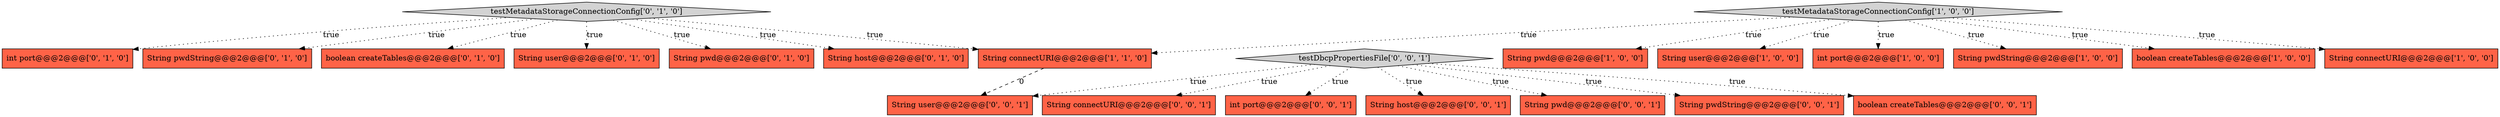 digraph {
11 [style = filled, label = "int port@@@2@@@['0', '1', '0']", fillcolor = tomato, shape = box image = "AAA0AAABBB2BBB"];
0 [style = filled, label = "String pwd@@@2@@@['1', '0', '0']", fillcolor = tomato, shape = box image = "AAA0AAABBB1BBB"];
13 [style = filled, label = "String pwdString@@@2@@@['0', '1', '0']", fillcolor = tomato, shape = box image = "AAA0AAABBB2BBB"];
18 [style = filled, label = "String connectURI@@@2@@@['0', '0', '1']", fillcolor = tomato, shape = box image = "AAA0AAABBB3BBB"];
20 [style = filled, label = "int port@@@2@@@['0', '0', '1']", fillcolor = tomato, shape = box image = "AAA0AAABBB3BBB"];
19 [style = filled, label = "String host@@@2@@@['0', '0', '1']", fillcolor = tomato, shape = box image = "AAA0AAABBB3BBB"];
8 [style = filled, label = "boolean createTables@@@2@@@['0', '1', '0']", fillcolor = tomato, shape = box image = "AAA0AAABBB2BBB"];
12 [style = filled, label = "String user@@@2@@@['0', '1', '0']", fillcolor = tomato, shape = box image = "AAA0AAABBB2BBB"];
9 [style = filled, label = "String pwd@@@2@@@['0', '1', '0']", fillcolor = tomato, shape = box image = "AAA0AAABBB2BBB"];
14 [style = filled, label = "String host@@@2@@@['0', '1', '0']", fillcolor = tomato, shape = box image = "AAA0AAABBB2BBB"];
2 [style = filled, label = "String user@@@2@@@['1', '0', '0']", fillcolor = tomato, shape = box image = "AAA0AAABBB1BBB"];
21 [style = filled, label = "String pwd@@@2@@@['0', '0', '1']", fillcolor = tomato, shape = box image = "AAA0AAABBB3BBB"];
7 [style = filled, label = "testMetadataStorageConnectionConfig['1', '0', '0']", fillcolor = lightgray, shape = diamond image = "AAA0AAABBB1BBB"];
1 [style = filled, label = "int port@@@2@@@['1', '0', '0']", fillcolor = tomato, shape = box image = "AAA0AAABBB1BBB"];
22 [style = filled, label = "String user@@@2@@@['0', '0', '1']", fillcolor = tomato, shape = box image = "AAA0AAABBB3BBB"];
10 [style = filled, label = "testMetadataStorageConnectionConfig['0', '1', '0']", fillcolor = lightgray, shape = diamond image = "AAA0AAABBB2BBB"];
17 [style = filled, label = "String pwdString@@@2@@@['0', '0', '1']", fillcolor = tomato, shape = box image = "AAA0AAABBB3BBB"];
3 [style = filled, label = "String pwdString@@@2@@@['1', '0', '0']", fillcolor = tomato, shape = box image = "AAA0AAABBB1BBB"];
16 [style = filled, label = "boolean createTables@@@2@@@['0', '0', '1']", fillcolor = tomato, shape = box image = "AAA0AAABBB3BBB"];
15 [style = filled, label = "testDbcpPropertiesFile['0', '0', '1']", fillcolor = lightgray, shape = diamond image = "AAA0AAABBB3BBB"];
5 [style = filled, label = "boolean createTables@@@2@@@['1', '0', '0']", fillcolor = tomato, shape = box image = "AAA0AAABBB1BBB"];
4 [style = filled, label = "String connectURI@@@2@@@['1', '0', '0']", fillcolor = tomato, shape = box image = "AAA0AAABBB1BBB"];
6 [style = filled, label = "String connectURI@@@2@@@['1', '1', '0']", fillcolor = tomato, shape = box image = "AAA0AAABBB1BBB"];
7->2 [style = dotted, label="true"];
10->8 [style = dotted, label="true"];
7->6 [style = dotted, label="true"];
10->6 [style = dotted, label="true"];
10->12 [style = dotted, label="true"];
15->18 [style = dotted, label="true"];
15->20 [style = dotted, label="true"];
15->22 [style = dotted, label="true"];
15->21 [style = dotted, label="true"];
15->16 [style = dotted, label="true"];
7->0 [style = dotted, label="true"];
10->9 [style = dotted, label="true"];
6->22 [style = dashed, label="0"];
7->5 [style = dotted, label="true"];
10->14 [style = dotted, label="true"];
15->17 [style = dotted, label="true"];
10->13 [style = dotted, label="true"];
10->11 [style = dotted, label="true"];
7->3 [style = dotted, label="true"];
15->19 [style = dotted, label="true"];
7->4 [style = dotted, label="true"];
7->1 [style = dotted, label="true"];
}
